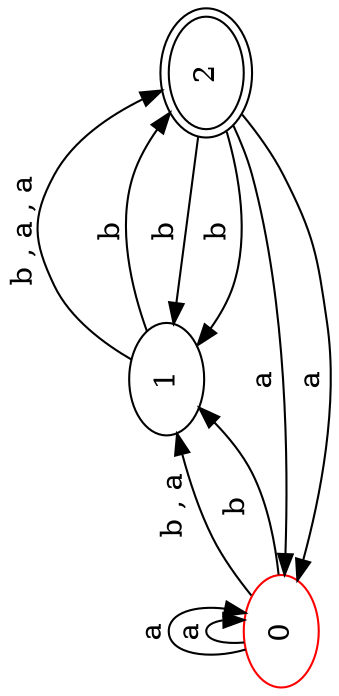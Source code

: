 digraph a { 
 graph [rotate = 90];
 rankdir=LR
0[ label ="0", color=red ];
0 -> 0 [ label = "a" ];
0 -> 1 [ label = "b , a" ];
0 -> 0 [ label = "a" ];
0 -> 1 [ label = "b" ];
1[ label ="1",];
1 -> 2 [ label = "b , a , a" ];
1 -> 2 [ label = "b" ];
2[ label ="2",peripheries=2 ];
2 -> 1 [ label = "b" ];
2 -> 0 [ label = "a" ];
2 -> 1 [ label = "b" ];
2 -> 0 [ label = "a" ];
}

